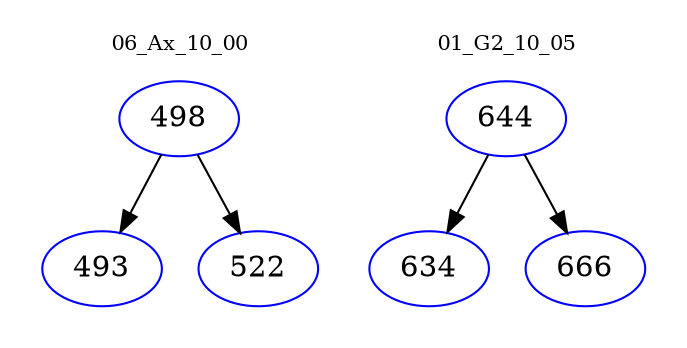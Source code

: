 digraph{
subgraph cluster_0 {
color = white
label = "06_Ax_10_00";
fontsize=10;
T0_498 [label="498", color="blue"]
T0_498 -> T0_493 [color="black"]
T0_493 [label="493", color="blue"]
T0_498 -> T0_522 [color="black"]
T0_522 [label="522", color="blue"]
}
subgraph cluster_1 {
color = white
label = "01_G2_10_05";
fontsize=10;
T1_644 [label="644", color="blue"]
T1_644 -> T1_634 [color="black"]
T1_634 [label="634", color="blue"]
T1_644 -> T1_666 [color="black"]
T1_666 [label="666", color="blue"]
}
}
